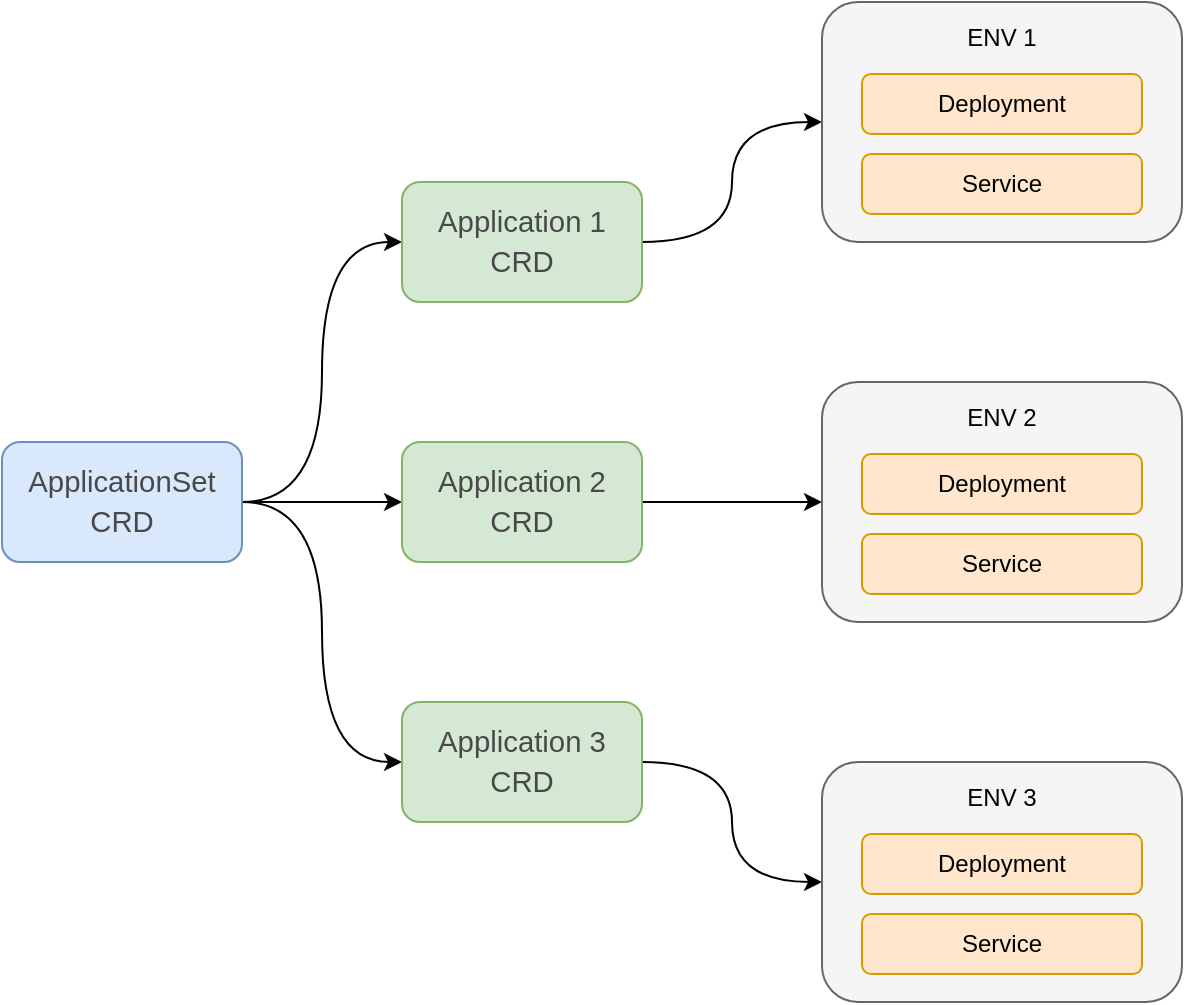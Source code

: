 <mxfile version="20.6.1" type="device"><diagram id="0hdIxDtMepLsd9YbMSYC" name="第 1 页"><mxGraphModel dx="1045" dy="720" grid="1" gridSize="10" guides="1" tooltips="1" connect="1" arrows="1" fold="1" page="1" pageScale="1" pageWidth="827" pageHeight="1169" math="0" shadow="0"><root><mxCell id="0"/><mxCell id="1" parent="0"/><mxCell id="YF6zUgv2t-7vIEiaBjL5-5" style="edgeStyle=orthogonalEdgeStyle;rounded=0;orthogonalLoop=1;jettySize=auto;html=1;exitX=1;exitY=0.5;exitDx=0;exitDy=0;entryX=0;entryY=0.5;entryDx=0;entryDy=0;curved=1;" edge="1" parent="1" source="YF6zUgv2t-7vIEiaBjL5-1" target="YF6zUgv2t-7vIEiaBjL5-2"><mxGeometry relative="1" as="geometry"/></mxCell><mxCell id="YF6zUgv2t-7vIEiaBjL5-6" style="edgeStyle=orthogonalEdgeStyle;curved=1;rounded=0;orthogonalLoop=1;jettySize=auto;html=1;exitX=1;exitY=0.5;exitDx=0;exitDy=0;entryX=0;entryY=0.5;entryDx=0;entryDy=0;" edge="1" parent="1" source="YF6zUgv2t-7vIEiaBjL5-1" target="YF6zUgv2t-7vIEiaBjL5-3"><mxGeometry relative="1" as="geometry"/></mxCell><mxCell id="YF6zUgv2t-7vIEiaBjL5-7" style="edgeStyle=orthogonalEdgeStyle;curved=1;rounded=0;orthogonalLoop=1;jettySize=auto;html=1;exitX=1;exitY=0.5;exitDx=0;exitDy=0;entryX=0;entryY=0.5;entryDx=0;entryDy=0;" edge="1" parent="1" source="YF6zUgv2t-7vIEiaBjL5-1" target="YF6zUgv2t-7vIEiaBjL5-4"><mxGeometry relative="1" as="geometry"/></mxCell><mxCell id="YF6zUgv2t-7vIEiaBjL5-1" value="&lt;span data-copy-origin=&quot;https://shimo.im&quot; data-docs-delta=&quot;[[20,&amp;quot;ApplicationSet&amp;quot;]]&quot;&gt;&lt;p style=&quot;line-height: 130%; margin-bottom: 0pt; margin-top: 0pt; font-size: 11pt; color: rgb(73, 73, 73);&quot; class=&quot;ql-direction-ltr&quot;&gt;&lt;span class=&quot;ql-author-18520334&quot;&gt;ApplicationSet&lt;/span&gt;&lt;/p&gt;&lt;p style=&quot;line-height: 130%; margin-bottom: 0pt; margin-top: 0pt; font-size: 11pt; color: rgb(73, 73, 73);&quot; class=&quot;ql-direction-ltr&quot;&gt;&lt;span class=&quot;ql-author-18520334&quot;&gt;CRD&lt;/span&gt;&lt;/p&gt;&lt;/span&gt;" style="rounded=1;whiteSpace=wrap;html=1;fillColor=#dae8fc;strokeColor=#6c8ebf;" vertex="1" parent="1"><mxGeometry x="90" y="360" width="120" height="60" as="geometry"/></mxCell><mxCell id="YF6zUgv2t-7vIEiaBjL5-15" style="edgeStyle=orthogonalEdgeStyle;curved=1;rounded=0;orthogonalLoop=1;jettySize=auto;html=1;exitX=1;exitY=0.5;exitDx=0;exitDy=0;entryX=0;entryY=0.5;entryDx=0;entryDy=0;" edge="1" parent="1" source="YF6zUgv2t-7vIEiaBjL5-2" target="YF6zUgv2t-7vIEiaBjL5-8"><mxGeometry relative="1" as="geometry"/></mxCell><mxCell id="YF6zUgv2t-7vIEiaBjL5-2" value="&lt;span data-copy-origin=&quot;https://shimo.im&quot; data-docs-delta=&quot;[[20,&amp;quot;ApplicationSet&amp;quot;]]&quot;&gt;&lt;p style=&quot;line-height: 130%; margin-bottom: 0pt; margin-top: 0pt; font-size: 11pt; color: rgb(73, 73, 73);&quot; class=&quot;ql-direction-ltr&quot;&gt;&lt;span class=&quot;ql-author-18520334&quot;&gt;Application 1&lt;/span&gt;&lt;/p&gt;&lt;p style=&quot;line-height: 130%; margin-bottom: 0pt; margin-top: 0pt; font-size: 11pt; color: rgb(73, 73, 73);&quot; class=&quot;ql-direction-ltr&quot;&gt;&lt;span class=&quot;ql-author-18520334&quot;&gt;CRD&lt;/span&gt;&lt;/p&gt;&lt;/span&gt;" style="rounded=1;whiteSpace=wrap;html=1;fillColor=#d5e8d4;strokeColor=#82b366;" vertex="1" parent="1"><mxGeometry x="290" y="230" width="120" height="60" as="geometry"/></mxCell><mxCell id="YF6zUgv2t-7vIEiaBjL5-24" style="edgeStyle=orthogonalEdgeStyle;curved=1;rounded=0;orthogonalLoop=1;jettySize=auto;html=1;exitX=1;exitY=0.5;exitDx=0;exitDy=0;" edge="1" parent="1" source="YF6zUgv2t-7vIEiaBjL5-3" target="YF6zUgv2t-7vIEiaBjL5-16"><mxGeometry relative="1" as="geometry"/></mxCell><mxCell id="YF6zUgv2t-7vIEiaBjL5-3" value="&lt;span data-copy-origin=&quot;https://shimo.im&quot; data-docs-delta=&quot;[[20,&amp;quot;ApplicationSet&amp;quot;]]&quot;&gt;&lt;p style=&quot;line-height: 130%; margin-bottom: 0pt; margin-top: 0pt; font-size: 11pt; color: rgb(73, 73, 73);&quot; class=&quot;ql-direction-ltr&quot;&gt;&lt;span class=&quot;ql-author-18520334&quot;&gt;Application 2&lt;/span&gt;&lt;/p&gt;&lt;p style=&quot;line-height: 130%; margin-bottom: 0pt; margin-top: 0pt; font-size: 11pt; color: rgb(73, 73, 73);&quot; class=&quot;ql-direction-ltr&quot;&gt;&lt;span class=&quot;ql-author-18520334&quot;&gt;CRD&lt;/span&gt;&lt;/p&gt;&lt;/span&gt;" style="rounded=1;whiteSpace=wrap;html=1;fillColor=#d5e8d4;strokeColor=#82b366;" vertex="1" parent="1"><mxGeometry x="290" y="360" width="120" height="60" as="geometry"/></mxCell><mxCell id="YF6zUgv2t-7vIEiaBjL5-25" style="edgeStyle=orthogonalEdgeStyle;curved=1;rounded=0;orthogonalLoop=1;jettySize=auto;html=1;exitX=1;exitY=0.5;exitDx=0;exitDy=0;entryX=0;entryY=0.5;entryDx=0;entryDy=0;" edge="1" parent="1" source="YF6zUgv2t-7vIEiaBjL5-4" target="YF6zUgv2t-7vIEiaBjL5-20"><mxGeometry relative="1" as="geometry"/></mxCell><mxCell id="YF6zUgv2t-7vIEiaBjL5-4" value="&lt;span data-copy-origin=&quot;https://shimo.im&quot; data-docs-delta=&quot;[[20,&amp;quot;ApplicationSet&amp;quot;]]&quot;&gt;&lt;p style=&quot;line-height: 130%; margin-bottom: 0pt; margin-top: 0pt; font-size: 11pt; color: rgb(73, 73, 73);&quot; class=&quot;ql-direction-ltr&quot;&gt;&lt;span class=&quot;ql-author-18520334&quot;&gt;Application 3&lt;/span&gt;&lt;/p&gt;&lt;p style=&quot;line-height: 130%; margin-bottom: 0pt; margin-top: 0pt; font-size: 11pt; color: rgb(73, 73, 73);&quot; class=&quot;ql-direction-ltr&quot;&gt;&lt;span class=&quot;ql-author-18520334&quot;&gt;CRD&lt;/span&gt;&lt;/p&gt;&lt;/span&gt;" style="rounded=1;whiteSpace=wrap;html=1;fillColor=#d5e8d4;strokeColor=#82b366;" vertex="1" parent="1"><mxGeometry x="290" y="490" width="120" height="60" as="geometry"/></mxCell><mxCell id="YF6zUgv2t-7vIEiaBjL5-8" value="" style="rounded=1;whiteSpace=wrap;html=1;fillColor=#f5f5f5;fontColor=#333333;strokeColor=#666666;" vertex="1" parent="1"><mxGeometry x="500" y="140" width="180" height="120" as="geometry"/></mxCell><mxCell id="YF6zUgv2t-7vIEiaBjL5-9" value="Deployment" style="rounded=1;whiteSpace=wrap;html=1;fillColor=#ffe6cc;strokeColor=#d79b00;" vertex="1" parent="1"><mxGeometry x="520" y="176" width="140" height="30" as="geometry"/></mxCell><mxCell id="YF6zUgv2t-7vIEiaBjL5-10" value="Service" style="rounded=1;whiteSpace=wrap;html=1;fillColor=#ffe6cc;strokeColor=#d79b00;" vertex="1" parent="1"><mxGeometry x="520" y="216" width="140" height="30" as="geometry"/></mxCell><mxCell id="YF6zUgv2t-7vIEiaBjL5-14" value="ENV 1" style="text;html=1;strokeColor=none;fillColor=none;align=center;verticalAlign=middle;whiteSpace=wrap;rounded=0;" vertex="1" parent="1"><mxGeometry x="560" y="143" width="60" height="30" as="geometry"/></mxCell><mxCell id="YF6zUgv2t-7vIEiaBjL5-16" value="" style="rounded=1;whiteSpace=wrap;html=1;fillColor=#f5f5f5;fontColor=#333333;strokeColor=#666666;" vertex="1" parent="1"><mxGeometry x="500" y="330" width="180" height="120" as="geometry"/></mxCell><mxCell id="YF6zUgv2t-7vIEiaBjL5-17" value="Deployment" style="rounded=1;whiteSpace=wrap;html=1;fillColor=#ffe6cc;strokeColor=#d79b00;" vertex="1" parent="1"><mxGeometry x="520" y="366" width="140" height="30" as="geometry"/></mxCell><mxCell id="YF6zUgv2t-7vIEiaBjL5-18" value="Service" style="rounded=1;whiteSpace=wrap;html=1;fillColor=#ffe6cc;strokeColor=#d79b00;" vertex="1" parent="1"><mxGeometry x="520" y="406" width="140" height="30" as="geometry"/></mxCell><mxCell id="YF6zUgv2t-7vIEiaBjL5-19" value="ENV 2" style="text;html=1;strokeColor=none;fillColor=none;align=center;verticalAlign=middle;whiteSpace=wrap;rounded=0;" vertex="1" parent="1"><mxGeometry x="560" y="333" width="60" height="30" as="geometry"/></mxCell><mxCell id="YF6zUgv2t-7vIEiaBjL5-20" value="" style="rounded=1;whiteSpace=wrap;html=1;fillColor=#f5f5f5;fontColor=#333333;strokeColor=#666666;" vertex="1" parent="1"><mxGeometry x="500" y="520" width="180" height="120" as="geometry"/></mxCell><mxCell id="YF6zUgv2t-7vIEiaBjL5-21" value="Deployment" style="rounded=1;whiteSpace=wrap;html=1;fillColor=#ffe6cc;strokeColor=#d79b00;" vertex="1" parent="1"><mxGeometry x="520" y="556" width="140" height="30" as="geometry"/></mxCell><mxCell id="YF6zUgv2t-7vIEiaBjL5-22" value="Service" style="rounded=1;whiteSpace=wrap;html=1;fillColor=#ffe6cc;strokeColor=#d79b00;" vertex="1" parent="1"><mxGeometry x="520" y="596" width="140" height="30" as="geometry"/></mxCell><mxCell id="YF6zUgv2t-7vIEiaBjL5-23" value="ENV 3" style="text;html=1;strokeColor=none;fillColor=none;align=center;verticalAlign=middle;whiteSpace=wrap;rounded=0;" vertex="1" parent="1"><mxGeometry x="560" y="523" width="60" height="30" as="geometry"/></mxCell></root></mxGraphModel></diagram></mxfile>